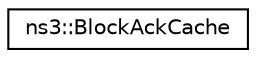 digraph "Graphical Class Hierarchy"
{
 // LATEX_PDF_SIZE
  edge [fontname="Helvetica",fontsize="10",labelfontname="Helvetica",labelfontsize="10"];
  node [fontname="Helvetica",fontsize="10",shape=record];
  rankdir="LR";
  Node0 [label="ns3::BlockAckCache",height=0.2,width=0.4,color="black", fillcolor="white", style="filled",URL="$classns3_1_1_block_ack_cache.html",tooltip="BlockAckCache cache."];
}
